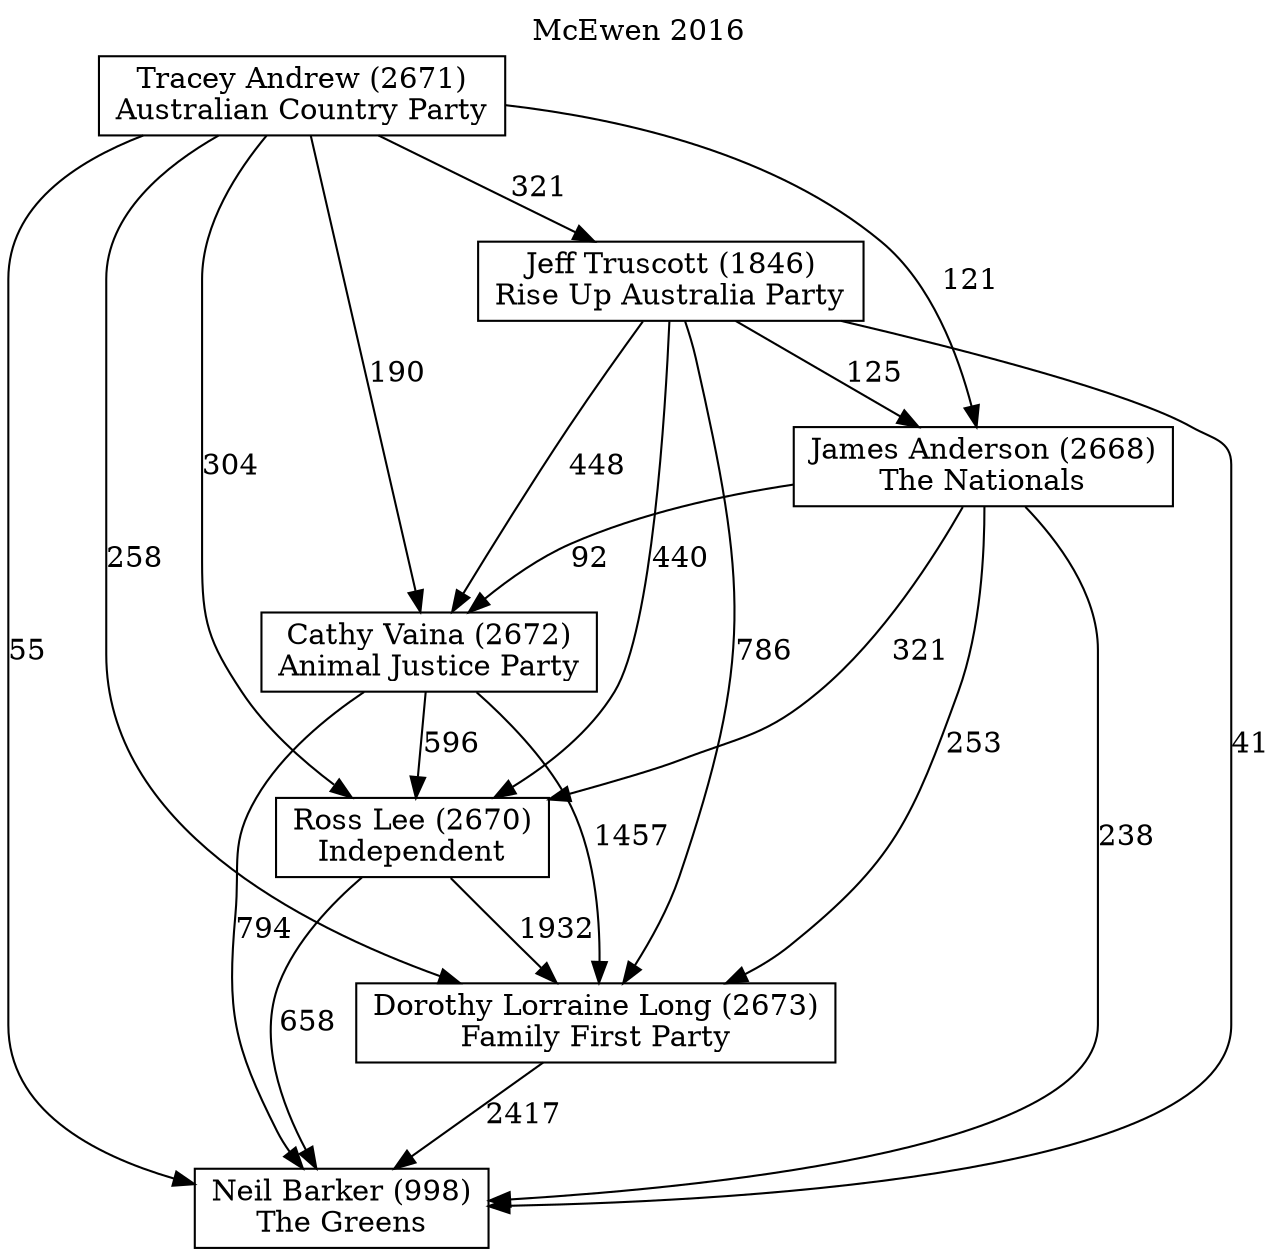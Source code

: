 // House preference flow
digraph "Neil Barker (998)_McEwen_2016" {
	graph [label="McEwen 2016" labelloc=t]
	node [shape=box]
	"Neil Barker (998)" [label="Neil Barker (998)
The Greens"]
	"Dorothy Lorraine Long (2673)" [label="Dorothy Lorraine Long (2673)
Family First Party"]
	"Ross Lee (2670)" [label="Ross Lee (2670)
Independent"]
	"Cathy Vaina (2672)" [label="Cathy Vaina (2672)
Animal Justice Party"]
	"James Anderson (2668)" [label="James Anderson (2668)
The Nationals"]
	"Jeff Truscott (1846)" [label="Jeff Truscott (1846)
Rise Up Australia Party"]
	"Tracey Andrew (2671)" [label="Tracey Andrew (2671)
Australian Country Party"]
	"Neil Barker (998)" [label="Neil Barker (998)
The Greens"]
	"Ross Lee (2670)" [label="Ross Lee (2670)
Independent"]
	"Cathy Vaina (2672)" [label="Cathy Vaina (2672)
Animal Justice Party"]
	"James Anderson (2668)" [label="James Anderson (2668)
The Nationals"]
	"Jeff Truscott (1846)" [label="Jeff Truscott (1846)
Rise Up Australia Party"]
	"Tracey Andrew (2671)" [label="Tracey Andrew (2671)
Australian Country Party"]
	"Neil Barker (998)" [label="Neil Barker (998)
The Greens"]
	"Cathy Vaina (2672)" [label="Cathy Vaina (2672)
Animal Justice Party"]
	"James Anderson (2668)" [label="James Anderson (2668)
The Nationals"]
	"Jeff Truscott (1846)" [label="Jeff Truscott (1846)
Rise Up Australia Party"]
	"Tracey Andrew (2671)" [label="Tracey Andrew (2671)
Australian Country Party"]
	"Neil Barker (998)" [label="Neil Barker (998)
The Greens"]
	"James Anderson (2668)" [label="James Anderson (2668)
The Nationals"]
	"Jeff Truscott (1846)" [label="Jeff Truscott (1846)
Rise Up Australia Party"]
	"Tracey Andrew (2671)" [label="Tracey Andrew (2671)
Australian Country Party"]
	"Neil Barker (998)" [label="Neil Barker (998)
The Greens"]
	"Jeff Truscott (1846)" [label="Jeff Truscott (1846)
Rise Up Australia Party"]
	"Tracey Andrew (2671)" [label="Tracey Andrew (2671)
Australian Country Party"]
	"Neil Barker (998)" [label="Neil Barker (998)
The Greens"]
	"Tracey Andrew (2671)" [label="Tracey Andrew (2671)
Australian Country Party"]
	"Tracey Andrew (2671)" [label="Tracey Andrew (2671)
Australian Country Party"]
	"Jeff Truscott (1846)" [label="Jeff Truscott (1846)
Rise Up Australia Party"]
	"Tracey Andrew (2671)" [label="Tracey Andrew (2671)
Australian Country Party"]
	"Tracey Andrew (2671)" [label="Tracey Andrew (2671)
Australian Country Party"]
	"James Anderson (2668)" [label="James Anderson (2668)
The Nationals"]
	"Jeff Truscott (1846)" [label="Jeff Truscott (1846)
Rise Up Australia Party"]
	"Tracey Andrew (2671)" [label="Tracey Andrew (2671)
Australian Country Party"]
	"James Anderson (2668)" [label="James Anderson (2668)
The Nationals"]
	"Tracey Andrew (2671)" [label="Tracey Andrew (2671)
Australian Country Party"]
	"Tracey Andrew (2671)" [label="Tracey Andrew (2671)
Australian Country Party"]
	"Jeff Truscott (1846)" [label="Jeff Truscott (1846)
Rise Up Australia Party"]
	"Tracey Andrew (2671)" [label="Tracey Andrew (2671)
Australian Country Party"]
	"Tracey Andrew (2671)" [label="Tracey Andrew (2671)
Australian Country Party"]
	"Cathy Vaina (2672)" [label="Cathy Vaina (2672)
Animal Justice Party"]
	"James Anderson (2668)" [label="James Anderson (2668)
The Nationals"]
	"Jeff Truscott (1846)" [label="Jeff Truscott (1846)
Rise Up Australia Party"]
	"Tracey Andrew (2671)" [label="Tracey Andrew (2671)
Australian Country Party"]
	"Cathy Vaina (2672)" [label="Cathy Vaina (2672)
Animal Justice Party"]
	"Jeff Truscott (1846)" [label="Jeff Truscott (1846)
Rise Up Australia Party"]
	"Tracey Andrew (2671)" [label="Tracey Andrew (2671)
Australian Country Party"]
	"Cathy Vaina (2672)" [label="Cathy Vaina (2672)
Animal Justice Party"]
	"Tracey Andrew (2671)" [label="Tracey Andrew (2671)
Australian Country Party"]
	"Tracey Andrew (2671)" [label="Tracey Andrew (2671)
Australian Country Party"]
	"Jeff Truscott (1846)" [label="Jeff Truscott (1846)
Rise Up Australia Party"]
	"Tracey Andrew (2671)" [label="Tracey Andrew (2671)
Australian Country Party"]
	"Tracey Andrew (2671)" [label="Tracey Andrew (2671)
Australian Country Party"]
	"James Anderson (2668)" [label="James Anderson (2668)
The Nationals"]
	"Jeff Truscott (1846)" [label="Jeff Truscott (1846)
Rise Up Australia Party"]
	"Tracey Andrew (2671)" [label="Tracey Andrew (2671)
Australian Country Party"]
	"James Anderson (2668)" [label="James Anderson (2668)
The Nationals"]
	"Tracey Andrew (2671)" [label="Tracey Andrew (2671)
Australian Country Party"]
	"Tracey Andrew (2671)" [label="Tracey Andrew (2671)
Australian Country Party"]
	"Jeff Truscott (1846)" [label="Jeff Truscott (1846)
Rise Up Australia Party"]
	"Tracey Andrew (2671)" [label="Tracey Andrew (2671)
Australian Country Party"]
	"Tracey Andrew (2671)" [label="Tracey Andrew (2671)
Australian Country Party"]
	"Ross Lee (2670)" [label="Ross Lee (2670)
Independent"]
	"Cathy Vaina (2672)" [label="Cathy Vaina (2672)
Animal Justice Party"]
	"James Anderson (2668)" [label="James Anderson (2668)
The Nationals"]
	"Jeff Truscott (1846)" [label="Jeff Truscott (1846)
Rise Up Australia Party"]
	"Tracey Andrew (2671)" [label="Tracey Andrew (2671)
Australian Country Party"]
	"Ross Lee (2670)" [label="Ross Lee (2670)
Independent"]
	"James Anderson (2668)" [label="James Anderson (2668)
The Nationals"]
	"Jeff Truscott (1846)" [label="Jeff Truscott (1846)
Rise Up Australia Party"]
	"Tracey Andrew (2671)" [label="Tracey Andrew (2671)
Australian Country Party"]
	"Ross Lee (2670)" [label="Ross Lee (2670)
Independent"]
	"Jeff Truscott (1846)" [label="Jeff Truscott (1846)
Rise Up Australia Party"]
	"Tracey Andrew (2671)" [label="Tracey Andrew (2671)
Australian Country Party"]
	"Ross Lee (2670)" [label="Ross Lee (2670)
Independent"]
	"Tracey Andrew (2671)" [label="Tracey Andrew (2671)
Australian Country Party"]
	"Tracey Andrew (2671)" [label="Tracey Andrew (2671)
Australian Country Party"]
	"Jeff Truscott (1846)" [label="Jeff Truscott (1846)
Rise Up Australia Party"]
	"Tracey Andrew (2671)" [label="Tracey Andrew (2671)
Australian Country Party"]
	"Tracey Andrew (2671)" [label="Tracey Andrew (2671)
Australian Country Party"]
	"James Anderson (2668)" [label="James Anderson (2668)
The Nationals"]
	"Jeff Truscott (1846)" [label="Jeff Truscott (1846)
Rise Up Australia Party"]
	"Tracey Andrew (2671)" [label="Tracey Andrew (2671)
Australian Country Party"]
	"James Anderson (2668)" [label="James Anderson (2668)
The Nationals"]
	"Tracey Andrew (2671)" [label="Tracey Andrew (2671)
Australian Country Party"]
	"Tracey Andrew (2671)" [label="Tracey Andrew (2671)
Australian Country Party"]
	"Jeff Truscott (1846)" [label="Jeff Truscott (1846)
Rise Up Australia Party"]
	"Tracey Andrew (2671)" [label="Tracey Andrew (2671)
Australian Country Party"]
	"Tracey Andrew (2671)" [label="Tracey Andrew (2671)
Australian Country Party"]
	"Cathy Vaina (2672)" [label="Cathy Vaina (2672)
Animal Justice Party"]
	"James Anderson (2668)" [label="James Anderson (2668)
The Nationals"]
	"Jeff Truscott (1846)" [label="Jeff Truscott (1846)
Rise Up Australia Party"]
	"Tracey Andrew (2671)" [label="Tracey Andrew (2671)
Australian Country Party"]
	"Cathy Vaina (2672)" [label="Cathy Vaina (2672)
Animal Justice Party"]
	"Jeff Truscott (1846)" [label="Jeff Truscott (1846)
Rise Up Australia Party"]
	"Tracey Andrew (2671)" [label="Tracey Andrew (2671)
Australian Country Party"]
	"Cathy Vaina (2672)" [label="Cathy Vaina (2672)
Animal Justice Party"]
	"Tracey Andrew (2671)" [label="Tracey Andrew (2671)
Australian Country Party"]
	"Tracey Andrew (2671)" [label="Tracey Andrew (2671)
Australian Country Party"]
	"Jeff Truscott (1846)" [label="Jeff Truscott (1846)
Rise Up Australia Party"]
	"Tracey Andrew (2671)" [label="Tracey Andrew (2671)
Australian Country Party"]
	"Tracey Andrew (2671)" [label="Tracey Andrew (2671)
Australian Country Party"]
	"James Anderson (2668)" [label="James Anderson (2668)
The Nationals"]
	"Jeff Truscott (1846)" [label="Jeff Truscott (1846)
Rise Up Australia Party"]
	"Tracey Andrew (2671)" [label="Tracey Andrew (2671)
Australian Country Party"]
	"James Anderson (2668)" [label="James Anderson (2668)
The Nationals"]
	"Tracey Andrew (2671)" [label="Tracey Andrew (2671)
Australian Country Party"]
	"Tracey Andrew (2671)" [label="Tracey Andrew (2671)
Australian Country Party"]
	"Jeff Truscott (1846)" [label="Jeff Truscott (1846)
Rise Up Australia Party"]
	"Tracey Andrew (2671)" [label="Tracey Andrew (2671)
Australian Country Party"]
	"Tracey Andrew (2671)" [label="Tracey Andrew (2671)
Australian Country Party"]
	"Dorothy Lorraine Long (2673)" [label="Dorothy Lorraine Long (2673)
Family First Party"]
	"Ross Lee (2670)" [label="Ross Lee (2670)
Independent"]
	"Cathy Vaina (2672)" [label="Cathy Vaina (2672)
Animal Justice Party"]
	"James Anderson (2668)" [label="James Anderson (2668)
The Nationals"]
	"Jeff Truscott (1846)" [label="Jeff Truscott (1846)
Rise Up Australia Party"]
	"Tracey Andrew (2671)" [label="Tracey Andrew (2671)
Australian Country Party"]
	"Dorothy Lorraine Long (2673)" [label="Dorothy Lorraine Long (2673)
Family First Party"]
	"Cathy Vaina (2672)" [label="Cathy Vaina (2672)
Animal Justice Party"]
	"James Anderson (2668)" [label="James Anderson (2668)
The Nationals"]
	"Jeff Truscott (1846)" [label="Jeff Truscott (1846)
Rise Up Australia Party"]
	"Tracey Andrew (2671)" [label="Tracey Andrew (2671)
Australian Country Party"]
	"Dorothy Lorraine Long (2673)" [label="Dorothy Lorraine Long (2673)
Family First Party"]
	"James Anderson (2668)" [label="James Anderson (2668)
The Nationals"]
	"Jeff Truscott (1846)" [label="Jeff Truscott (1846)
Rise Up Australia Party"]
	"Tracey Andrew (2671)" [label="Tracey Andrew (2671)
Australian Country Party"]
	"Dorothy Lorraine Long (2673)" [label="Dorothy Lorraine Long (2673)
Family First Party"]
	"Jeff Truscott (1846)" [label="Jeff Truscott (1846)
Rise Up Australia Party"]
	"Tracey Andrew (2671)" [label="Tracey Andrew (2671)
Australian Country Party"]
	"Dorothy Lorraine Long (2673)" [label="Dorothy Lorraine Long (2673)
Family First Party"]
	"Tracey Andrew (2671)" [label="Tracey Andrew (2671)
Australian Country Party"]
	"Tracey Andrew (2671)" [label="Tracey Andrew (2671)
Australian Country Party"]
	"Jeff Truscott (1846)" [label="Jeff Truscott (1846)
Rise Up Australia Party"]
	"Tracey Andrew (2671)" [label="Tracey Andrew (2671)
Australian Country Party"]
	"Tracey Andrew (2671)" [label="Tracey Andrew (2671)
Australian Country Party"]
	"James Anderson (2668)" [label="James Anderson (2668)
The Nationals"]
	"Jeff Truscott (1846)" [label="Jeff Truscott (1846)
Rise Up Australia Party"]
	"Tracey Andrew (2671)" [label="Tracey Andrew (2671)
Australian Country Party"]
	"James Anderson (2668)" [label="James Anderson (2668)
The Nationals"]
	"Tracey Andrew (2671)" [label="Tracey Andrew (2671)
Australian Country Party"]
	"Tracey Andrew (2671)" [label="Tracey Andrew (2671)
Australian Country Party"]
	"Jeff Truscott (1846)" [label="Jeff Truscott (1846)
Rise Up Australia Party"]
	"Tracey Andrew (2671)" [label="Tracey Andrew (2671)
Australian Country Party"]
	"Tracey Andrew (2671)" [label="Tracey Andrew (2671)
Australian Country Party"]
	"Cathy Vaina (2672)" [label="Cathy Vaina (2672)
Animal Justice Party"]
	"James Anderson (2668)" [label="James Anderson (2668)
The Nationals"]
	"Jeff Truscott (1846)" [label="Jeff Truscott (1846)
Rise Up Australia Party"]
	"Tracey Andrew (2671)" [label="Tracey Andrew (2671)
Australian Country Party"]
	"Cathy Vaina (2672)" [label="Cathy Vaina (2672)
Animal Justice Party"]
	"Jeff Truscott (1846)" [label="Jeff Truscott (1846)
Rise Up Australia Party"]
	"Tracey Andrew (2671)" [label="Tracey Andrew (2671)
Australian Country Party"]
	"Cathy Vaina (2672)" [label="Cathy Vaina (2672)
Animal Justice Party"]
	"Tracey Andrew (2671)" [label="Tracey Andrew (2671)
Australian Country Party"]
	"Tracey Andrew (2671)" [label="Tracey Andrew (2671)
Australian Country Party"]
	"Jeff Truscott (1846)" [label="Jeff Truscott (1846)
Rise Up Australia Party"]
	"Tracey Andrew (2671)" [label="Tracey Andrew (2671)
Australian Country Party"]
	"Tracey Andrew (2671)" [label="Tracey Andrew (2671)
Australian Country Party"]
	"James Anderson (2668)" [label="James Anderson (2668)
The Nationals"]
	"Jeff Truscott (1846)" [label="Jeff Truscott (1846)
Rise Up Australia Party"]
	"Tracey Andrew (2671)" [label="Tracey Andrew (2671)
Australian Country Party"]
	"James Anderson (2668)" [label="James Anderson (2668)
The Nationals"]
	"Tracey Andrew (2671)" [label="Tracey Andrew (2671)
Australian Country Party"]
	"Tracey Andrew (2671)" [label="Tracey Andrew (2671)
Australian Country Party"]
	"Jeff Truscott (1846)" [label="Jeff Truscott (1846)
Rise Up Australia Party"]
	"Tracey Andrew (2671)" [label="Tracey Andrew (2671)
Australian Country Party"]
	"Tracey Andrew (2671)" [label="Tracey Andrew (2671)
Australian Country Party"]
	"Ross Lee (2670)" [label="Ross Lee (2670)
Independent"]
	"Cathy Vaina (2672)" [label="Cathy Vaina (2672)
Animal Justice Party"]
	"James Anderson (2668)" [label="James Anderson (2668)
The Nationals"]
	"Jeff Truscott (1846)" [label="Jeff Truscott (1846)
Rise Up Australia Party"]
	"Tracey Andrew (2671)" [label="Tracey Andrew (2671)
Australian Country Party"]
	"Ross Lee (2670)" [label="Ross Lee (2670)
Independent"]
	"James Anderson (2668)" [label="James Anderson (2668)
The Nationals"]
	"Jeff Truscott (1846)" [label="Jeff Truscott (1846)
Rise Up Australia Party"]
	"Tracey Andrew (2671)" [label="Tracey Andrew (2671)
Australian Country Party"]
	"Ross Lee (2670)" [label="Ross Lee (2670)
Independent"]
	"Jeff Truscott (1846)" [label="Jeff Truscott (1846)
Rise Up Australia Party"]
	"Tracey Andrew (2671)" [label="Tracey Andrew (2671)
Australian Country Party"]
	"Ross Lee (2670)" [label="Ross Lee (2670)
Independent"]
	"Tracey Andrew (2671)" [label="Tracey Andrew (2671)
Australian Country Party"]
	"Tracey Andrew (2671)" [label="Tracey Andrew (2671)
Australian Country Party"]
	"Jeff Truscott (1846)" [label="Jeff Truscott (1846)
Rise Up Australia Party"]
	"Tracey Andrew (2671)" [label="Tracey Andrew (2671)
Australian Country Party"]
	"Tracey Andrew (2671)" [label="Tracey Andrew (2671)
Australian Country Party"]
	"James Anderson (2668)" [label="James Anderson (2668)
The Nationals"]
	"Jeff Truscott (1846)" [label="Jeff Truscott (1846)
Rise Up Australia Party"]
	"Tracey Andrew (2671)" [label="Tracey Andrew (2671)
Australian Country Party"]
	"James Anderson (2668)" [label="James Anderson (2668)
The Nationals"]
	"Tracey Andrew (2671)" [label="Tracey Andrew (2671)
Australian Country Party"]
	"Tracey Andrew (2671)" [label="Tracey Andrew (2671)
Australian Country Party"]
	"Jeff Truscott (1846)" [label="Jeff Truscott (1846)
Rise Up Australia Party"]
	"Tracey Andrew (2671)" [label="Tracey Andrew (2671)
Australian Country Party"]
	"Tracey Andrew (2671)" [label="Tracey Andrew (2671)
Australian Country Party"]
	"Cathy Vaina (2672)" [label="Cathy Vaina (2672)
Animal Justice Party"]
	"James Anderson (2668)" [label="James Anderson (2668)
The Nationals"]
	"Jeff Truscott (1846)" [label="Jeff Truscott (1846)
Rise Up Australia Party"]
	"Tracey Andrew (2671)" [label="Tracey Andrew (2671)
Australian Country Party"]
	"Cathy Vaina (2672)" [label="Cathy Vaina (2672)
Animal Justice Party"]
	"Jeff Truscott (1846)" [label="Jeff Truscott (1846)
Rise Up Australia Party"]
	"Tracey Andrew (2671)" [label="Tracey Andrew (2671)
Australian Country Party"]
	"Cathy Vaina (2672)" [label="Cathy Vaina (2672)
Animal Justice Party"]
	"Tracey Andrew (2671)" [label="Tracey Andrew (2671)
Australian Country Party"]
	"Tracey Andrew (2671)" [label="Tracey Andrew (2671)
Australian Country Party"]
	"Jeff Truscott (1846)" [label="Jeff Truscott (1846)
Rise Up Australia Party"]
	"Tracey Andrew (2671)" [label="Tracey Andrew (2671)
Australian Country Party"]
	"Tracey Andrew (2671)" [label="Tracey Andrew (2671)
Australian Country Party"]
	"James Anderson (2668)" [label="James Anderson (2668)
The Nationals"]
	"Jeff Truscott (1846)" [label="Jeff Truscott (1846)
Rise Up Australia Party"]
	"Tracey Andrew (2671)" [label="Tracey Andrew (2671)
Australian Country Party"]
	"James Anderson (2668)" [label="James Anderson (2668)
The Nationals"]
	"Tracey Andrew (2671)" [label="Tracey Andrew (2671)
Australian Country Party"]
	"Tracey Andrew (2671)" [label="Tracey Andrew (2671)
Australian Country Party"]
	"Jeff Truscott (1846)" [label="Jeff Truscott (1846)
Rise Up Australia Party"]
	"Tracey Andrew (2671)" [label="Tracey Andrew (2671)
Australian Country Party"]
	"Tracey Andrew (2671)" [label="Tracey Andrew (2671)
Australian Country Party"]
	"Dorothy Lorraine Long (2673)" -> "Neil Barker (998)" [label=2417]
	"Ross Lee (2670)" -> "Dorothy Lorraine Long (2673)" [label=1932]
	"Cathy Vaina (2672)" -> "Ross Lee (2670)" [label=596]
	"James Anderson (2668)" -> "Cathy Vaina (2672)" [label=92]
	"Jeff Truscott (1846)" -> "James Anderson (2668)" [label=125]
	"Tracey Andrew (2671)" -> "Jeff Truscott (1846)" [label=321]
	"Ross Lee (2670)" -> "Neil Barker (998)" [label=658]
	"Cathy Vaina (2672)" -> "Neil Barker (998)" [label=794]
	"James Anderson (2668)" -> "Neil Barker (998)" [label=238]
	"Jeff Truscott (1846)" -> "Neil Barker (998)" [label=41]
	"Tracey Andrew (2671)" -> "Neil Barker (998)" [label=55]
	"Tracey Andrew (2671)" -> "James Anderson (2668)" [label=121]
	"Jeff Truscott (1846)" -> "Cathy Vaina (2672)" [label=448]
	"Tracey Andrew (2671)" -> "Cathy Vaina (2672)" [label=190]
	"James Anderson (2668)" -> "Ross Lee (2670)" [label=321]
	"Jeff Truscott (1846)" -> "Ross Lee (2670)" [label=440]
	"Tracey Andrew (2671)" -> "Ross Lee (2670)" [label=304]
	"Cathy Vaina (2672)" -> "Dorothy Lorraine Long (2673)" [label=1457]
	"James Anderson (2668)" -> "Dorothy Lorraine Long (2673)" [label=253]
	"Jeff Truscott (1846)" -> "Dorothy Lorraine Long (2673)" [label=786]
	"Tracey Andrew (2671)" -> "Dorothy Lorraine Long (2673)" [label=258]
}
